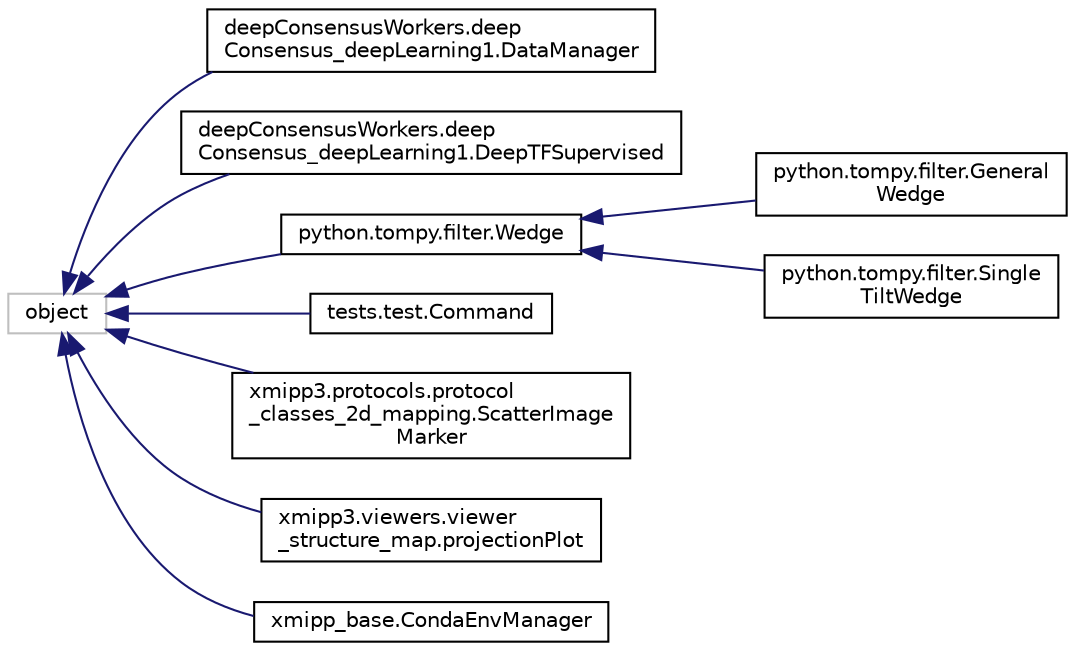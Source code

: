 digraph "Graphical Class Hierarchy"
{
  edge [fontname="Helvetica",fontsize="10",labelfontname="Helvetica",labelfontsize="10"];
  node [fontname="Helvetica",fontsize="10",shape=record];
  rankdir="LR";
  Node448 [label="object",height=0.2,width=0.4,color="grey75", fillcolor="white", style="filled"];
  Node448 -> Node0 [dir="back",color="midnightblue",fontsize="10",style="solid",fontname="Helvetica"];
  Node0 [label="deepConsensusWorkers.deep\lConsensus_deepLearning1.DataManager",height=0.2,width=0.4,color="black", fillcolor="white", style="filled",URL="$classdeepConsensusWorkers_1_1deepConsensus__deepLearning1_1_1DataManager.html"];
  Node448 -> Node450 [dir="back",color="midnightblue",fontsize="10",style="solid",fontname="Helvetica"];
  Node450 [label="deepConsensusWorkers.deep\lConsensus_deepLearning1.DeepTFSupervised",height=0.2,width=0.4,color="black", fillcolor="white", style="filled",URL="$classdeepConsensusWorkers_1_1deepConsensus__deepLearning1_1_1DeepTFSupervised.html"];
  Node448 -> Node451 [dir="back",color="midnightblue",fontsize="10",style="solid",fontname="Helvetica"];
  Node451 [label="python.tompy.filter.Wedge",height=0.2,width=0.4,color="black", fillcolor="white", style="filled",URL="$classpython_1_1tompy_1_1filter_1_1Wedge.html"];
  Node451 -> Node452 [dir="back",color="midnightblue",fontsize="10",style="solid",fontname="Helvetica"];
  Node452 [label="python.tompy.filter.General\lWedge",height=0.2,width=0.4,color="black", fillcolor="white", style="filled",URL="$classpython_1_1tompy_1_1filter_1_1GeneralWedge.html"];
  Node451 -> Node453 [dir="back",color="midnightblue",fontsize="10",style="solid",fontname="Helvetica"];
  Node453 [label="python.tompy.filter.Single\lTiltWedge",height=0.2,width=0.4,color="black", fillcolor="white", style="filled",URL="$classpython_1_1tompy_1_1filter_1_1SingleTiltWedge.html"];
  Node448 -> Node454 [dir="back",color="midnightblue",fontsize="10",style="solid",fontname="Helvetica"];
  Node454 [label="tests.test.Command",height=0.2,width=0.4,color="black", fillcolor="white", style="filled",URL="$classtests_1_1test_1_1Command.html"];
  Node448 -> Node455 [dir="back",color="midnightblue",fontsize="10",style="solid",fontname="Helvetica"];
  Node455 [label="xmipp3.protocols.protocol\l_classes_2d_mapping.ScatterImage\lMarker",height=0.2,width=0.4,color="black", fillcolor="white", style="filled",URL="$classxmipp3_1_1protocols_1_1protocol__classes__2d__mapping_1_1ScatterImageMarker.html"];
  Node448 -> Node456 [dir="back",color="midnightblue",fontsize="10",style="solid",fontname="Helvetica"];
  Node456 [label="xmipp3.viewers.viewer\l_structure_map.projectionPlot",height=0.2,width=0.4,color="black", fillcolor="white", style="filled",URL="$classxmipp3_1_1viewers_1_1viewer__structure__map_1_1projectionPlot.html"];
  Node448 -> Node457 [dir="back",color="midnightblue",fontsize="10",style="solid",fontname="Helvetica"];
  Node457 [label="xmipp_base.CondaEnvManager",height=0.2,width=0.4,color="black", fillcolor="white", style="filled",URL="$classxmipp__base_1_1CondaEnvManager.html"];
}
